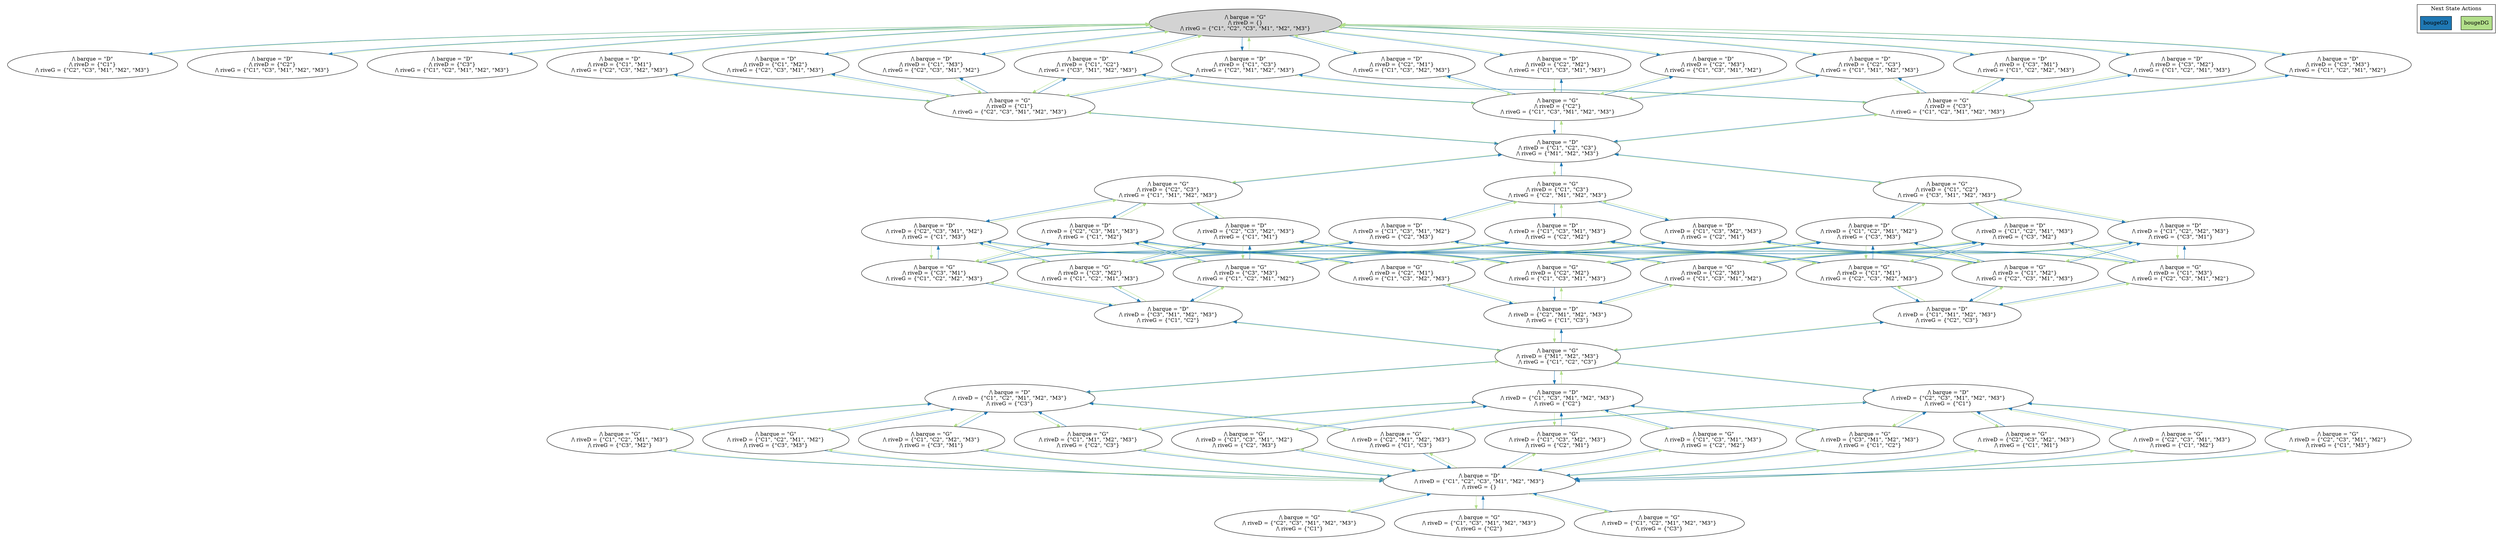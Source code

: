 strict digraph DiskGraph {
edge [colorscheme="paired12"]
nodesep=0.35;
subgraph cluster_graph {
color="white";
-6681398667464953473 [label="/\\ barque = \"G\"\n/\\ riveD = {}\n/\\ riveG = {\"C1\", \"C2\", \"C3\", \"M1\", \"M2\", \"M3\"}",style = filled]
-6681398667464953473 -> 5486244724387892433 [label="",color="2",fontcolor="2"];
5486244724387892433 [label="/\\ barque = \"D\"\n/\\ riveD = {\"C1\"}\n/\\ riveG = {\"C2\", \"C3\", \"M1\", \"M2\", \"M3\"}"];
-6681398667464953473 -> -8328100730045930616 [label="",color="2",fontcolor="2"];
-8328100730045930616 [label="/\\ barque = \"D\"\n/\\ riveD = {\"C2\"}\n/\\ riveG = {\"C1\", \"C3\", \"M1\", \"M2\", \"M3\"}"];
5486244724387892433 -> -6681398667464953473 [label="",color="3",fontcolor="3"];
-6681398667464953473 -> 2533373223350199963 [label="",color="2",fontcolor="2"];
2533373223350199963 [label="/\\ barque = \"D\"\n/\\ riveD = {\"C3\"}\n/\\ riveG = {\"C1\", \"C2\", \"M1\", \"M2\", \"M3\"}"];
-6681398667464953473 -> 57582432344016689 [label="",color="2",fontcolor="2"];
57582432344016689 [label="/\\ barque = \"D\"\n/\\ riveD = {\"C1\", \"C2\"}\n/\\ riveG = {\"C3\", \"M1\", \"M2\", \"M3\"}"];
-6681398667464953473 -> 501148889364482065 [label="",color="2",fontcolor="2"];
501148889364482065 [label="/\\ barque = \"D\"\n/\\ riveD = {\"C1\", \"C3\"}\n/\\ riveG = {\"C2\", \"M1\", \"M2\", \"M3\"}"];
-6681398667464953473 -> -529938947147924788 [label="",color="2",fontcolor="2"];
-529938947147924788 [label="/\\ barque = \"D\"\n/\\ riveD = {\"C1\", \"M1\"}\n/\\ riveG = {\"C2\", \"C3\", \"M2\", \"M3\"}"];
-6681398667464953473 -> -4042772458448166472 [label="",color="2",fontcolor="2"];
-4042772458448166472 [label="/\\ barque = \"D\"\n/\\ riveD = {\"C1\", \"M2\"}\n/\\ riveG = {\"C2\", \"C3\", \"M1\", \"M3\"}"];
-8328100730045930616 -> -6681398667464953473 [label="",color="3",fontcolor="3"];
-6681398667464953473 -> 7409963644934822829 [label="",color="2",fontcolor="2"];
7409963644934822829 [label="/\\ barque = \"D\"\n/\\ riveD = {\"C1\", \"M3\"}\n/\\ riveG = {\"C2\", \"C3\", \"M1\", \"M2\"}"];
-6681398667464953473 -> -5690580035753595259 [label="",color="2",fontcolor="2"];
-5690580035753595259 [label="/\\ barque = \"D\"\n/\\ riveD = {\"C2\", \"C3\"}\n/\\ riveG = {\"C1\", \"M1\", \"M2\", \"M3\"}"];
-6681398667464953473 -> 5717258756367490136 [label="",color="2",fontcolor="2"];
5717258756367490136 [label="/\\ barque = \"D\"\n/\\ riveD = {\"C2\", \"M1\"}\n/\\ riveG = {\"C1\", \"C3\", \"M2\", \"M3\"}"];
-6681398667464953473 -> 8077100411366541100 [label="",color="2",fontcolor="2"];
8077100411366541100 [label="/\\ barque = \"D\"\n/\\ riveD = {\"C2\", \"M2\"}\n/\\ riveG = {\"C1\", \"C3\", \"M1\", \"M3\"}"];
-6681398667464953473 -> -3375459512323736263 [label="",color="2",fontcolor="2"];
-3375459512323736263 [label="/\\ barque = \"D\"\n/\\ riveD = {\"C2\", \"M3\"}\n/\\ riveG = {\"C1\", \"C3\", \"M1\", \"M2\"}"];
2533373223350199963 -> -6681398667464953473 [label="",color="3",fontcolor="3"];
-6681398667464953473 -> 204001757209719322 [label="",color="2",fontcolor="2"];
204001757209719322 [label="/\\ barque = \"D\"\n/\\ riveD = {\"C3\", \"M1\"}\n/\\ riveG = {\"C1\", \"C2\", \"M2\", \"M3\"}"];
-6681398667464953473 -> 4437358518511004014 [label="",color="2",fontcolor="2"];
4437358518511004014 [label="/\\ barque = \"D\"\n/\\ riveD = {\"C3\", \"M2\"}\n/\\ riveG = {\"C1\", \"C2\", \"M1\", \"M3\"}"];
-6681398667464953473 -> -7159316594194771077 [label="",color="2",fontcolor="2"];
-7159316594194771077 [label="/\\ barque = \"D\"\n/\\ riveD = {\"C3\", \"M3\"}\n/\\ riveG = {\"C1\", \"C2\", \"M1\", \"M2\"}"];
57582432344016689 -> 3886554890416011434 [label="",color="3",fontcolor="3"];
3886554890416011434 [label="/\\ barque = \"G\"\n/\\ riveD = {\"C2\"}\n/\\ riveG = {\"C1\", \"C3\", \"M1\", \"M2\", \"M3\"}"];
57582432344016689 -> -747462211026479117 [label="",color="3",fontcolor="3"];
-747462211026479117 [label="/\\ barque = \"G\"\n/\\ riveD = {\"C1\"}\n/\\ riveG = {\"C2\", \"C3\", \"M1\", \"M2\", \"M3\"}"];
57582432344016689 -> -6681398667464953473 [label="",color="3",fontcolor="3"];
501148889364482065 -> -7301693923251241543 [label="",color="3",fontcolor="3"];
-7301693923251241543 [label="/\\ barque = \"G\"\n/\\ riveD = {\"C3\"}\n/\\ riveG = {\"C1\", \"C2\", \"M1\", \"M2\", \"M3\"}"];
501148889364482065 -> -747462211026479117 [label="",color="3",fontcolor="3"];
501148889364482065 -> -6681398667464953473 [label="",color="3",fontcolor="3"];
-529938947147924788 -> -747462211026479117 [label="",color="3",fontcolor="3"];
-529938947147924788 -> -6681398667464953473 [label="",color="3",fontcolor="3"];
-4042772458448166472 -> -747462211026479117 [label="",color="3",fontcolor="3"];
-4042772458448166472 -> -6681398667464953473 [label="",color="3",fontcolor="3"];
7409963644934822829 -> -747462211026479117 [label="",color="3",fontcolor="3"];
7409963644934822829 -> -6681398667464953473 [label="",color="3",fontcolor="3"];
-5690580035753595259 -> -7301693923251241543 [label="",color="3",fontcolor="3"];
-5690580035753595259 -> 3886554890416011434 [label="",color="3",fontcolor="3"];
5717258756367490136 -> 3886554890416011434 [label="",color="3",fontcolor="3"];
-5690580035753595259 -> -6681398667464953473 [label="",color="3",fontcolor="3"];
5717258756367490136 -> -6681398667464953473 [label="",color="3",fontcolor="3"];
8077100411366541100 -> 3886554890416011434 [label="",color="3",fontcolor="3"];
-3375459512323736263 -> 3886554890416011434 [label="",color="3",fontcolor="3"];
8077100411366541100 -> -6681398667464953473 [label="",color="3",fontcolor="3"];
-3375459512323736263 -> -6681398667464953473 [label="",color="3",fontcolor="3"];
204001757209719322 -> -7301693923251241543 [label="",color="3",fontcolor="3"];
4437358518511004014 -> -7301693923251241543 [label="",color="3",fontcolor="3"];
204001757209719322 -> -6681398667464953473 [label="",color="3",fontcolor="3"];
4437358518511004014 -> -6681398667464953473 [label="",color="3",fontcolor="3"];
-7159316594194771077 -> -7301693923251241543 [label="",color="3",fontcolor="3"];
3886554890416011434 -> 57582432344016689 [label="",color="2",fontcolor="2"];
3886554890416011434 -> -5690580035753595259 [label="",color="2",fontcolor="2"];
-7159316594194771077 -> -6681398667464953473 [label="",color="3",fontcolor="3"];
3886554890416011434 -> 5717258756367490136 [label="",color="2",fontcolor="2"];
3886554890416011434 -> 8077100411366541100 [label="",color="2",fontcolor="2"];
3886554890416011434 -> -3375459512323736263 [label="",color="2",fontcolor="2"];
3886554890416011434 -> -7195458862158126075 [label="",color="2",fontcolor="2"];
-7195458862158126075 [label="/\\ barque = \"D\"\n/\\ riveD = {\"C1\", \"C2\", \"C3\"}\n/\\ riveG = {\"M1\", \"M2\", \"M3\"}"];
-747462211026479117 -> 57582432344016689 [label="",color="2",fontcolor="2"];
-747462211026479117 -> 501148889364482065 [label="",color="2",fontcolor="2"];
-747462211026479117 -> -529938947147924788 [label="",color="2",fontcolor="2"];
-747462211026479117 -> -4042772458448166472 [label="",color="2",fontcolor="2"];
-747462211026479117 -> 7409963644934822829 [label="",color="2",fontcolor="2"];
-747462211026479117 -> -7195458862158126075 [label="",color="2",fontcolor="2"];
-7301693923251241543 -> 501148889364482065 [label="",color="2",fontcolor="2"];
-7301693923251241543 -> -5690580035753595259 [label="",color="2",fontcolor="2"];
-7301693923251241543 -> 204001757209719322 [label="",color="2",fontcolor="2"];
-7301693923251241543 -> 4437358518511004014 [label="",color="2",fontcolor="2"];
-7301693923251241543 -> -7159316594194771077 [label="",color="2",fontcolor="2"];
-7301693923251241543 -> -7195458862158126075 [label="",color="2",fontcolor="2"];
-7195458862158126075 -> 614048715367740839 [label="",color="3",fontcolor="3"];
614048715367740839 [label="/\\ barque = \"G\"\n/\\ riveD = {\"C2\", \"C3\"}\n/\\ riveG = {\"C1\", \"M1\", \"M2\", \"M3\"}"];
-7195458862158126075 -> -4650241680625396941 [label="",color="3",fontcolor="3"];
-4650241680625396941 [label="/\\ barque = \"G\"\n/\\ riveD = {\"C1\", \"C3\"}\n/\\ riveG = {\"C2\", \"M1\", \"M2\", \"M3\"}"];
-7195458862158126075 -> -5093598129851835373 [label="",color="3",fontcolor="3"];
-5093598129851835373 [label="/\\ barque = \"G\"\n/\\ riveD = {\"C1\", \"C2\"}\n/\\ riveG = {\"C3\", \"M1\", \"M2\", \"M3\"}"];
-7195458862158126075 -> -7301693923251241543 [label="",color="3",fontcolor="3"];
-7195458862158126075 -> 3886554890416011434 [label="",color="3",fontcolor="3"];
-7195458862158126075 -> -747462211026479117 [label="",color="3",fontcolor="3"];
614048715367740839 -> -7195458862158126075 [label="",color="2",fontcolor="2"];
-4650241680625396941 -> -7195458862158126075 [label="",color="2",fontcolor="2"];
614048715367740839 -> -8749473513180208071 [label="",color="2",fontcolor="2"];
-8749473513180208071 [label="/\\ barque = \"D\"\n/\\ riveD = {\"C2\", \"C3\", \"M1\", \"M2\"}\n/\\ riveG = {\"C1\", \"M3\"}"];
-4650241680625396941 -> 317609987902949561 [label="",color="2",fontcolor="2"];
317609987902949561 [label="/\\ barque = \"D\"\n/\\ riveD = {\"C1\", \"C3\", \"M1\", \"M2\"}\n/\\ riveG = {\"C2\", \"M3\"}"];
614048715367740839 -> -5670489063145783925 [label="",color="2",fontcolor="2"];
-5670489063145783925 [label="/\\ barque = \"D\"\n/\\ riveD = {\"C2\", \"C3\", \"M1\", \"M3\"}\n/\\ riveG = {\"C1\", \"M2\"}"];
-4650241680625396941 -> 3726060833786237195 [label="",color="2",fontcolor="2"];
3726060833786237195 [label="/\\ barque = \"D\"\n/\\ riveD = {\"C1\", \"C3\", \"M1\", \"M3\"}\n/\\ riveG = {\"C2\", \"M2\"}"];
614048715367740839 -> 4683838496037093993 [label="",color="2",fontcolor="2"];
4683838496037093993 [label="/\\ barque = \"D\"\n/\\ riveD = {\"C2\", \"C3\", \"M2\", \"M3\"}\n/\\ riveG = {\"C1\", \"M1\"}"];
-4650241680625396941 -> -4324697126518821143 [label="",color="2",fontcolor="2"];
-4324697126518821143 [label="/\\ barque = \"D\"\n/\\ riveD = {\"C1\", \"C3\", \"M2\", \"M3\"}\n/\\ riveG = {\"C2\", \"M1\"}"];
-5093598129851835373 -> -7195458862158126075 [label="",color="2",fontcolor="2"];
-8749473513180208071 -> -8928421884318731700 [label="",color="3",fontcolor="3"];
-8928421884318731700 [label="/\\ barque = \"G\"\n/\\ riveD = {\"C3\", \"M2\"}\n/\\ riveG = {\"C1\", \"C2\", \"M1\", \"M3\"}"];
-8749473513180208071 -> -4947284376351725256 [label="",color="3",fontcolor="3"];
-4947284376351725256 [label="/\\ barque = \"G\"\n/\\ riveD = {\"C3\", \"M1\"}\n/\\ riveG = {\"C1\", \"C2\", \"M2\", \"M3\"}"];
-5093598129851835373 -> -3223802535738664694 [label="",color="2",fontcolor="2"];
-3223802535738664694 [label="/\\ barque = \"D\"\n/\\ riveD = {\"C1\", \"C2\", \"M1\", \"M2\"}\n/\\ riveG = {\"C3\", \"M3\"}"];
-8749473513180208071 -> -3921274554603316210 [label="",color="3",fontcolor="3"];
-3921274554603316210 [label="/\\ barque = \"G\"\n/\\ riveD = {\"C2\", \"M2\"}\n/\\ riveG = {\"C1\", \"C3\", \"M1\", \"M3\"}"];
-5093598129851835373 -> -1972857410543796040 [label="",color="2",fontcolor="2"];
-1972857410543796040 [label="/\\ barque = \"D\"\n/\\ riveD = {\"C1\", \"C2\", \"M1\", \"M3\"}\n/\\ riveG = {\"C3\", \"M2\"}"];
-8749473513180208071 -> -660695325698439302 [label="",color="3",fontcolor="3"];
-660695325698439302 [label="/\\ barque = \"G\"\n/\\ riveD = {\"C2\", \"M1\"}\n/\\ riveG = {\"C1\", \"C3\", \"M2\", \"M3\"}"];
-5093598129851835373 -> 1500040439647453018 [label="",color="2",fontcolor="2"];
1500040439647453018 [label="/\\ barque = \"D\"\n/\\ riveD = {\"C1\", \"C2\", \"M2\", \"M3\"}\n/\\ riveG = {\"C3\", \"M1\"}"];
-8749473513180208071 -> 614048715367740839 [label="",color="3",fontcolor="3"];
317609987902949561 -> -8928421884318731700 [label="",color="3",fontcolor="3"];
-5670489063145783925 -> 2677261247040931929 [label="",color="3",fontcolor="3"];
2677261247040931929 [label="/\\ barque = \"G\"\n/\\ riveD = {\"C3\", \"M3\"}\n/\\ riveG = {\"C1\", \"C2\", \"M1\", \"M2\"}"];
317609987902949561 -> -4947284376351725256 [label="",color="3",fontcolor="3"];
-5670489063145783925 -> -4947284376351725256 [label="",color="3",fontcolor="3"];
-5670489063145783925 -> 7540293389620061723 [label="",color="3",fontcolor="3"];
7540293389620061723 [label="/\\ barque = \"G\"\n/\\ riveD = {\"C2\", \"M3\"}\n/\\ riveG = {\"C1\", \"C3\", \"M1\", \"M2\"}"];
317609987902949561 -> 9108066563747723930 [label="",color="3",fontcolor="3"];
9108066563747723930 [label="/\\ barque = \"G\"\n/\\ riveD = {\"C1\", \"M2\"}\n/\\ riveG = {\"C2\", \"C3\", \"M1\", \"M3\"}"];
-5670489063145783925 -> -660695325698439302 [label="",color="3",fontcolor="3"];
317609987902949561 -> 4694495478810092014 [label="",color="3",fontcolor="3"];
4694495478810092014 [label="/\\ barque = \"G\"\n/\\ riveD = {\"C1\", \"M1\"}\n/\\ riveG = {\"C2\", \"C3\", \"M2\", \"M3\"}"];
-5670489063145783925 -> 614048715367740839 [label="",color="3",fontcolor="3"];
317609987902949561 -> -4650241680625396941 [label="",color="3",fontcolor="3"];
3726060833786237195 -> 2677261247040931929 [label="",color="3",fontcolor="3"];
3726060833786237195 -> -4947284376351725256 [label="",color="3",fontcolor="3"];
4683838496037093993 -> 2677261247040931929 [label="",color="3",fontcolor="3"];
3726060833786237195 -> -2353677010144116593 [label="",color="3",fontcolor="3"];
-2353677010144116593 [label="/\\ barque = \"G\"\n/\\ riveD = {\"C1\", \"M3\"}\n/\\ riveG = {\"C2\", \"C3\", \"M1\", \"M2\"}"];
4683838496037093993 -> -8928421884318731700 [label="",color="3",fontcolor="3"];
3726060833786237195 -> 4694495478810092014 [label="",color="3",fontcolor="3"];
4683838496037093993 -> 7540293389620061723 [label="",color="3",fontcolor="3"];
3726060833786237195 -> -4650241680625396941 [label="",color="3",fontcolor="3"];
4683838496037093993 -> -3921274554603316210 [label="",color="3",fontcolor="3"];
4683838496037093993 -> 614048715367740839 [label="",color="3",fontcolor="3"];
-4324697126518821143 -> 2677261247040931929 [label="",color="3",fontcolor="3"];
-4324697126518821143 -> -8928421884318731700 [label="",color="3",fontcolor="3"];
-8928421884318731700 -> 317609987902949561 [label="",color="2",fontcolor="2"];
-4324697126518821143 -> -2353677010144116593 [label="",color="3",fontcolor="3"];
-8928421884318731700 -> -4324697126518821143 [label="",color="2",fontcolor="2"];
-4324697126518821143 -> 9108066563747723930 [label="",color="3",fontcolor="3"];
-8928421884318731700 -> -8749473513180208071 [label="",color="2",fontcolor="2"];
-4324697126518821143 -> -4650241680625396941 [label="",color="3",fontcolor="3"];
-8928421884318731700 -> 4683838496037093993 [label="",color="2",fontcolor="2"];
-8928421884318731700 -> 6353281990279557095 [label="",color="2",fontcolor="2"];
6353281990279557095 [label="/\\ barque = \"D\"\n/\\ riveD = {\"C3\", \"M1\", \"M2\", \"M3\"}\n/\\ riveG = {\"C1\", \"C2\"}"];
-4947284376351725256 -> 317609987902949561 [label="",color="2",fontcolor="2"];
-4947284376351725256 -> 3726060833786237195 [label="",color="2",fontcolor="2"];
-3223802535738664694 -> -3921274554603316210 [label="",color="3",fontcolor="3"];
-4947284376351725256 -> -8749473513180208071 [label="",color="2",fontcolor="2"];
-3223802535738664694 -> -660695325698439302 [label="",color="3",fontcolor="3"];
-4947284376351725256 -> -5670489063145783925 [label="",color="2",fontcolor="2"];
-3223802535738664694 -> 9108066563747723930 [label="",color="3",fontcolor="3"];
-4947284376351725256 -> 6353281990279557095 [label="",color="2",fontcolor="2"];
-3223802535738664694 -> 4694495478810092014 [label="",color="3",fontcolor="3"];
-3223802535738664694 -> -5093598129851835373 [label="",color="3",fontcolor="3"];
-3921274554603316210 -> -3223802535738664694 [label="",color="2",fontcolor="2"];
-3921274554603316210 -> 1500040439647453018 [label="",color="2",fontcolor="2"];
-1972857410543796040 -> 7540293389620061723 [label="",color="3",fontcolor="3"];
-3921274554603316210 -> -8749473513180208071 [label="",color="2",fontcolor="2"];
-1972857410543796040 -> -660695325698439302 [label="",color="3",fontcolor="3"];
-3921274554603316210 -> 4683838496037093993 [label="",color="2",fontcolor="2"];
-1972857410543796040 -> -2353677010144116593 [label="",color="3",fontcolor="3"];
-3921274554603316210 -> 5793650649116991425 [label="",color="2",fontcolor="2"];
5793650649116991425 [label="/\\ barque = \"D\"\n/\\ riveD = {\"C2\", \"M1\", \"M2\", \"M3\"}\n/\\ riveG = {\"C1\", \"C3\"}"];
-1972857410543796040 -> 4694495478810092014 [label="",color="3",fontcolor="3"];
-1972857410543796040 -> -5093598129851835373 [label="",color="3",fontcolor="3"];
-660695325698439302 -> -3223802535738664694 [label="",color="2",fontcolor="2"];
1500040439647453018 -> 7540293389620061723 [label="",color="3",fontcolor="3"];
-660695325698439302 -> -1972857410543796040 [label="",color="2",fontcolor="2"];
1500040439647453018 -> -3921274554603316210 [label="",color="3",fontcolor="3"];
-660695325698439302 -> -8749473513180208071 [label="",color="2",fontcolor="2"];
1500040439647453018 -> -2353677010144116593 [label="",color="3",fontcolor="3"];
-660695325698439302 -> -5670489063145783925 [label="",color="2",fontcolor="2"];
1500040439647453018 -> 9108066563747723930 [label="",color="3",fontcolor="3"];
-660695325698439302 -> 5793650649116991425 [label="",color="2",fontcolor="2"];
1500040439647453018 -> -5093598129851835373 [label="",color="3",fontcolor="3"];
2677261247040931929 -> 3726060833786237195 [label="",color="2",fontcolor="2"];
7540293389620061723 -> -1972857410543796040 [label="",color="2",fontcolor="2"];
2677261247040931929 -> -4324697126518821143 [label="",color="2",fontcolor="2"];
7540293389620061723 -> 1500040439647453018 [label="",color="2",fontcolor="2"];
2677261247040931929 -> -5670489063145783925 [label="",color="2",fontcolor="2"];
7540293389620061723 -> -5670489063145783925 [label="",color="2",fontcolor="2"];
2677261247040931929 -> 4683838496037093993 [label="",color="2",fontcolor="2"];
7540293389620061723 -> 4683838496037093993 [label="",color="2",fontcolor="2"];
2677261247040931929 -> 6353281990279557095 [label="",color="2",fontcolor="2"];
7540293389620061723 -> 5793650649116991425 [label="",color="2",fontcolor="2"];
9108066563747723930 -> -3223802535738664694 [label="",color="2",fontcolor="2"];
4694495478810092014 -> -3223802535738664694 [label="",color="2",fontcolor="2"];
4694495478810092014 -> -1972857410543796040 [label="",color="2",fontcolor="2"];
4694495478810092014 -> 317609987902949561 [label="",color="2",fontcolor="2"];
4694495478810092014 -> 3726060833786237195 [label="",color="2",fontcolor="2"];
4694495478810092014 -> -3270477296025046207 [label="",color="2",fontcolor="2"];
-3270477296025046207 [label="/\\ barque = \"D\"\n/\\ riveD = {\"C1\", \"M1\", \"M2\", \"M3\"}\n/\\ riveG = {\"C2\", \"C3\"}"];
9108066563747723930 -> 1500040439647453018 [label="",color="2",fontcolor="2"];
9108066563747723930 -> 317609987902949561 [label="",color="2",fontcolor="2"];
-2353677010144116593 -> -1972857410543796040 [label="",color="2",fontcolor="2"];
9108066563747723930 -> -4324697126518821143 [label="",color="2",fontcolor="2"];
-2353677010144116593 -> 1500040439647453018 [label="",color="2",fontcolor="2"];
9108066563747723930 -> -3270477296025046207 [label="",color="2",fontcolor="2"];
-2353677010144116593 -> 3726060833786237195 [label="",color="2",fontcolor="2"];
6353281990279557095 -> -3530184347237906255 [label="",color="3",fontcolor="3"];
-3530184347237906255 [label="/\\ barque = \"G\"\n/\\ riveD = {\"M1\", \"M2\", \"M3\"}\n/\\ riveG = {\"C1\", \"C2\", \"C3\"}"];
-2353677010144116593 -> -4324697126518821143 [label="",color="2",fontcolor="2"];
-2353677010144116593 -> -3270477296025046207 [label="",color="2",fontcolor="2"];
6353281990279557095 -> 2677261247040931929 [label="",color="3",fontcolor="3"];
5793650649116991425 -> -3530184347237906255 [label="",color="3",fontcolor="3"];
5793650649116991425 -> 7540293389620061723 [label="",color="3",fontcolor="3"];
6353281990279557095 -> -8928421884318731700 [label="",color="3",fontcolor="3"];
5793650649116991425 -> -3921274554603316210 [label="",color="3",fontcolor="3"];
6353281990279557095 -> -4947284376351725256 [label="",color="3",fontcolor="3"];
5793650649116991425 -> -660695325698439302 [label="",color="3",fontcolor="3"];
-3270477296025046207 -> -3530184347237906255 [label="",color="3",fontcolor="3"];
-3530184347237906255 -> -3270477296025046207 [label="",color="2",fontcolor="2"];
-3530184347237906255 -> 5793650649116991425 [label="",color="2",fontcolor="2"];
-3270477296025046207 -> -2353677010144116593 [label="",color="3",fontcolor="3"];
-3530184347237906255 -> 6353281990279557095 [label="",color="2",fontcolor="2"];
-3270477296025046207 -> 9108066563747723930 [label="",color="3",fontcolor="3"];
-3530184347237906255 -> -4748745993851038064 [label="",color="2",fontcolor="2"];
-4748745993851038064 [label="/\\ barque = \"D\"\n/\\ riveD = {\"C1\", \"C2\", \"M1\", \"M2\", \"M3\"}\n/\\ riveG = {\"C3\"}"];
-3270477296025046207 -> 4694495478810092014 [label="",color="3",fontcolor="3"];
-3530184347237906255 -> 2245402713559133317 [label="",color="2",fontcolor="2"];
2245402713559133317 [label="/\\ barque = \"D\"\n/\\ riveD = {\"C1\", \"C3\", \"M1\", \"M2\", \"M3\"}\n/\\ riveG = {\"C2\"}"];
-4748745993851038064 -> -1593048279910120221 [label="",color="3",fontcolor="3"];
-1593048279910120221 [label="/\\ barque = \"G\"\n/\\ riveD = {\"C2\", \"M1\", \"M2\", \"M3\"}\n/\\ riveG = {\"C1\", \"C3\"}"];
-3530184347237906255 -> 575786463579290863 [label="",color="2",fontcolor="2"];
575786463579290863 [label="/\\ barque = \"D\"\n/\\ riveD = {\"C2\", \"C3\", \"M1\", \"M2\", \"M3\"}\n/\\ riveG = {\"C1\"}"];
-4748745993851038064 -> 7719059450393208931 [label="",color="3",fontcolor="3"];
7719059450393208931 [label="/\\ barque = \"G\"\n/\\ riveD = {\"C1\", \"M1\", \"M2\", \"M3\"}\n/\\ riveG = {\"C2\", \"C3\"}"];
2245402713559133317 -> -2186477994363407163 [label="",color="3",fontcolor="3"];
-2186477994363407163 [label="/\\ barque = \"G\"\n/\\ riveD = {\"C3\", \"M1\", \"M2\", \"M3\"}\n/\\ riveG = {\"C1\", \"C2\"}"];
-4748745993851038064 -> -5957625401188195208 [label="",color="3",fontcolor="3"];
-5957625401188195208 [label="/\\ barque = \"G\"\n/\\ riveD = {\"C1\", \"C2\", \"M2\", \"M3\"}\n/\\ riveG = {\"C3\", \"M1\"}"];
2245402713559133317 -> 7719059450393208931 [label="",color="3",fontcolor="3"];
-4748745993851038064 -> 6709366417058634650 [label="",color="3",fontcolor="3"];
6709366417058634650 [label="/\\ barque = \"G\"\n/\\ riveD = {\"C1\", \"C2\", \"M1\", \"M3\"}\n/\\ riveG = {\"C3\", \"M2\"}"];
2245402713559133317 -> 8825053567054001611 [label="",color="3",fontcolor="3"];
8825053567054001611 [label="/\\ barque = \"G\"\n/\\ riveD = {\"C1\", \"C3\", \"M2\", \"M3\"}\n/\\ riveG = {\"C2\", \"M1\"}"];
-4748745993851038064 -> 7692628902324617768 [label="",color="3",fontcolor="3"];
7692628902324617768 [label="/\\ barque = \"G\"\n/\\ riveD = {\"C1\", \"C2\", \"M1\", \"M2\"}\n/\\ riveG = {\"C3\", \"M3\"}"];
2245402713559133317 -> -8487362251321357783 [label="",color="3",fontcolor="3"];
-8487362251321357783 [label="/\\ barque = \"G\"\n/\\ riveD = {\"C1\", \"C3\", \"M1\", \"M3\"}\n/\\ riveG = {\"C2\", \"M2\"}"];
-4748745993851038064 -> -3530184347237906255 [label="",color="3",fontcolor="3"];
2245402713559133317 -> -4761689023445003365 [label="",color="3",fontcolor="3"];
-4761689023445003365 [label="/\\ barque = \"G\"\n/\\ riveD = {\"C1\", \"C3\", \"M1\", \"M2\"}\n/\\ riveG = {\"C2\", \"M3\"}"];
2245402713559133317 -> -3530184347237906255 [label="",color="3",fontcolor="3"];
-1593048279910120221 -> -4748745993851038064 [label="",color="2",fontcolor="2"];
-1593048279910120221 -> 575786463579290863 [label="",color="2",fontcolor="2"];
575786463579290863 -> -2186477994363407163 [label="",color="3",fontcolor="3"];
-1593048279910120221 -> 5017152451118300631 [label="",color="2",fontcolor="2"];
5017152451118300631 [label="/\\ barque = \"D\"\n/\\ riveD = {\"C1\", \"C2\", \"C3\", \"M1\", \"M2\", \"M3\"}\n/\\ riveG = {}"];
575786463579290863 -> -1593048279910120221 [label="",color="3",fontcolor="3"];
575786463579290863 -> -539548094280623797 [label="",color="3",fontcolor="3"];
-539548094280623797 [label="/\\ barque = \"G\"\n/\\ riveD = {\"C2\", \"C3\", \"M2\", \"M3\"}\n/\\ riveG = {\"C1\", \"M1\"}"];
7719059450393208931 -> -4748745993851038064 [label="",color="2",fontcolor="2"];
575786463579290863 -> 634186949812840105 [label="",color="3",fontcolor="3"];
634186949812840105 [label="/\\ barque = \"G\"\n/\\ riveD = {\"C2\", \"C3\", \"M1\", \"M3\"}\n/\\ riveG = {\"C1\", \"M2\"}"];
7719059450393208931 -> 2245402713559133317 [label="",color="2",fontcolor="2"];
575786463579290863 -> 4544366926172339995 [label="",color="3",fontcolor="3"];
4544366926172339995 [label="/\\ barque = \"G\"\n/\\ riveD = {\"C2\", \"C3\", \"M1\", \"M2\"}\n/\\ riveG = {\"C1\", \"M3\"}"];
7719059450393208931 -> 5017152451118300631 [label="",color="2",fontcolor="2"];
575786463579290863 -> -3530184347237906255 [label="",color="3",fontcolor="3"];
-2186477994363407163 -> 2245402713559133317 [label="",color="2",fontcolor="2"];
-2186477994363407163 -> 575786463579290863 [label="",color="2",fontcolor="2"];
-2186477994363407163 -> 5017152451118300631 [label="",color="2",fontcolor="2"];
-5957625401188195208 -> -4748745993851038064 [label="",color="2",fontcolor="2"];
-5957625401188195208 -> 5017152451118300631 [label="",color="2",fontcolor="2"];
6709366417058634650 -> -4748745993851038064 [label="",color="2",fontcolor="2"];
8825053567054001611 -> 2245402713559133317 [label="",color="2",fontcolor="2"];
6709366417058634650 -> 5017152451118300631 [label="",color="2",fontcolor="2"];
8825053567054001611 -> 5017152451118300631 [label="",color="2",fontcolor="2"];
7692628902324617768 -> -4748745993851038064 [label="",color="2",fontcolor="2"];
-8487362251321357783 -> 2245402713559133317 [label="",color="2",fontcolor="2"];
7692628902324617768 -> 5017152451118300631 [label="",color="2",fontcolor="2"];
-8487362251321357783 -> 5017152451118300631 [label="",color="2",fontcolor="2"];
-4761689023445003365 -> 2245402713559133317 [label="",color="2",fontcolor="2"];
-4761689023445003365 -> 5017152451118300631 [label="",color="2",fontcolor="2"];
5017152451118300631 -> -4720072392336840755 [label="",color="3",fontcolor="3"];
-4720072392336840755 [label="/\\ barque = \"G\"\n/\\ riveD = {\"C2\", \"C3\", \"M1\", \"M2\", \"M3\"}\n/\\ riveG = {\"C1\"}"];
-539548094280623797 -> 575786463579290863 [label="",color="2",fontcolor="2"];
5017152451118300631 -> -6437279626478831705 [label="",color="3",fontcolor="3"];
-6437279626478831705 [label="/\\ barque = \"G\"\n/\\ riveD = {\"C1\", \"C3\", \"M1\", \"M2\", \"M3\"}\n/\\ riveG = {\"C2\"}"];
-539548094280623797 -> 5017152451118300631 [label="",color="2",fontcolor="2"];
5017152451118300631 -> 547861611227794866 [label="",color="3",fontcolor="3"];
547861611227794866 [label="/\\ barque = \"G\"\n/\\ riveD = {\"C1\", \"C2\", \"M1\", \"M2\", \"M3\"}\n/\\ riveG = {\"C3\"}"];
634186949812840105 -> 575786463579290863 [label="",color="2",fontcolor="2"];
5017152451118300631 -> -2186477994363407163 [label="",color="3",fontcolor="3"];
5017152451118300631 -> -1593048279910120221 [label="",color="3",fontcolor="3"];
634186949812840105 -> 5017152451118300631 [label="",color="2",fontcolor="2"];
5017152451118300631 -> -539548094280623797 [label="",color="3",fontcolor="3"];
5017152451118300631 -> 634186949812840105 [label="",color="3",fontcolor="3"];
4544366926172339995 -> 575786463579290863 [label="",color="2",fontcolor="2"];
5017152451118300631 -> 4544366926172339995 [label="",color="3",fontcolor="3"];
4544366926172339995 -> 5017152451118300631 [label="",color="2",fontcolor="2"];
5017152451118300631 -> 7719059450393208931 [label="",color="3",fontcolor="3"];
5017152451118300631 -> 8825053567054001611 [label="",color="3",fontcolor="3"];
-4720072392336840755 -> 5017152451118300631 [label="",color="2",fontcolor="2"];
5017152451118300631 -> -8487362251321357783 [label="",color="3",fontcolor="3"];
5017152451118300631 -> -4761689023445003365 [label="",color="3",fontcolor="3"];
-6437279626478831705 -> 5017152451118300631 [label="",color="2",fontcolor="2"];
5017152451118300631 -> -5957625401188195208 [label="",color="3",fontcolor="3"];
5017152451118300631 -> 6709366417058634650 [label="",color="3",fontcolor="3"];
547861611227794866 -> 5017152451118300631 [label="",color="2",fontcolor="2"];
5017152451118300631 -> 7692628902324617768 [label="",color="3",fontcolor="3"];
{rank = same; -6681398667464953473;}
{rank = same; 204001757209719322;501148889364482065;-5690580035753595259;5717258756367490136;-529938947147924788;5486244724387892433;-3375459512323736263;7409963644934822829;2533373223350199963;4437358518511004014;-7159316594194771077;-4042772458448166472;-8328100730045930616;8077100411366541100;57582432344016689;}
{rank = same; -7301693923251241543;-747462211026479117;3886554890416011434;}
{rank = same; -7195458862158126075;}
{rank = same; -5093598129851835373;614048715367740839;-4650241680625396941;}
{rank = same; -4324697126518821143;4683838496037093993;1500040439647453018;317609987902949561;3726060833786237195;-8749473513180208071;-5670489063145783925;-1972857410543796040;-3223802535738664694;}
{rank = same; -2353677010144116593;-8928421884318731700;-4947284376351725256;7540293389620061723;-3921274554603316210;4694495478810092014;2677261247040931929;-660695325698439302;9108066563747723930;}
{rank = same; 5793650649116991425;-3270477296025046207;6353281990279557095;}
{rank = same; -3530184347237906255;}
{rank = same; 2245402713559133317;575786463579290863;-4748745993851038064;}
{rank = same; -4761689023445003365;-8487362251321357783;6709366417058634650;7692628902324617768;-2186477994363407163;4544366926172339995;634186949812840105;-1593048279910120221;8825053567054001611;-5957625401188195208;7719059450393208931;-539548094280623797;}
{rank = same; 5017152451118300631;}
{rank = same; -6437279626478831705;-4720072392336840755;547861611227794866;}
}
subgraph cluster_legend {graph[style=bold];label = "Next State Actions" style="solid"
node [ labeljust="l",colorscheme="paired12",style=filled,shape=record ]
bougeDG [label="bougeDG",fillcolor=3]
bougeGD [label="bougeGD",fillcolor=2]
}}